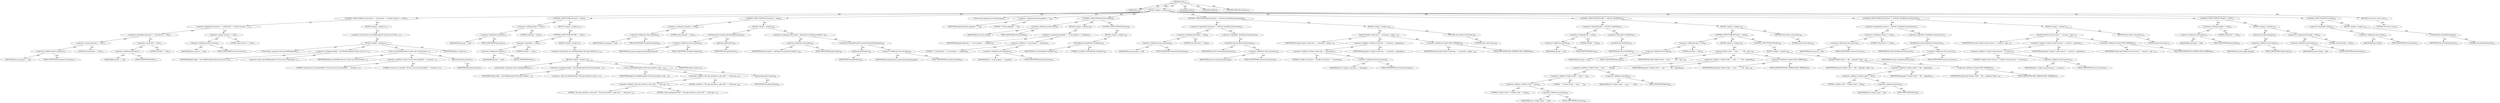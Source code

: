digraph "eval" {  
"111669149710" [label = <(METHOD,eval)<SUB>270</SUB>> ]
"115964117006" [label = <(PARAM,this)<SUB>270</SUB>> ]
"25769803799" [label = <(BLOCK,&lt;empty&gt;,&lt;empty&gt;)<SUB>270</SUB>> ]
"47244640264" [label = <(CONTROL_STRUCTURE,IF,if (classname == null &amp;&amp; file == null &amp;&amp; resource == null))<SUB>271</SUB>> ]
"30064771158" [label = <(&lt;operator&gt;.logicalAnd,classname == null &amp;&amp; file == null &amp;&amp; resource =...)<SUB>271</SUB>> ]
"30064771159" [label = <(&lt;operator&gt;.logicalAnd,classname == null &amp;&amp; file == null)<SUB>271</SUB>> ]
"30064771160" [label = <(&lt;operator&gt;.equals,classname == null)<SUB>271</SUB>> ]
"30064771161" [label = <(&lt;operator&gt;.fieldAccess,this.classname)<SUB>271</SUB>> ]
"68719476828" [label = <(IDENTIFIER,this,classname == null)> ]
"55834574874" [label = <(FIELD_IDENTIFIER,classname,classname)<SUB>271</SUB>> ]
"90194313230" [label = <(LITERAL,null,classname == null)<SUB>271</SUB>> ]
"30064771162" [label = <(&lt;operator&gt;.equals,file == null)<SUB>271</SUB>> ]
"30064771163" [label = <(&lt;operator&gt;.fieldAccess,this.file)<SUB>271</SUB>> ]
"68719476829" [label = <(IDENTIFIER,this,file == null)> ]
"55834574875" [label = <(FIELD_IDENTIFIER,file,file)<SUB>271</SUB>> ]
"90194313231" [label = <(LITERAL,null,file == null)<SUB>271</SUB>> ]
"30064771164" [label = <(&lt;operator&gt;.equals,resource == null)<SUB>271</SUB>> ]
"30064771165" [label = <(&lt;operator&gt;.fieldAccess,this.resource)<SUB>271</SUB>> ]
"68719476830" [label = <(IDENTIFIER,this,resource == null)> ]
"55834574876" [label = <(FIELD_IDENTIFIER,resource,resource)<SUB>271</SUB>> ]
"90194313232" [label = <(LITERAL,null,resource == null)<SUB>271</SUB>> ]
"25769803800" [label = <(BLOCK,&lt;empty&gt;,&lt;empty&gt;)<SUB>271</SUB>> ]
"30064771166" [label = <(&lt;operator&gt;.throw,throw new BuildException(&quot;At least one of (clas...)<SUB>272</SUB>> ]
"25769803801" [label = <(BLOCK,&lt;empty&gt;,&lt;empty&gt;)<SUB>272</SUB>> ]
"94489280514" [label = <(LOCAL,$obj1: org.apache.tools.ant.BuildException)<SUB>272</SUB>> ]
"30064771167" [label = <(&lt;operator&gt;.assignment,$obj1 = new BuildException(&quot;At least one of (cl...)<SUB>272</SUB>> ]
"68719476831" [label = <(IDENTIFIER,$obj1,$obj1 = new BuildException(&quot;At least one of (cl...)<SUB>272</SUB>> ]
"30064771168" [label = <(&lt;operator&gt;.alloc,new BuildException(&quot;At least one of (classname|...)<SUB>272</SUB>> ]
"30064771169" [label = <(&lt;init&gt;,new BuildException(&quot;At least one of (classname|...)<SUB>272</SUB>> ]
"68719476832" [label = <(IDENTIFIER,$obj1,new BuildException(&quot;At least one of (classname|...)<SUB>272</SUB>> ]
"30064771170" [label = <(&lt;operator&gt;.addition,&quot;At least one of (classname|file|&quot; + &quot;resource)...)<SUB>272</SUB>> ]
"90194313233" [label = <(LITERAL,&quot;At least one of (classname|file|&quot;,&quot;At least one of (classname|file|&quot; + &quot;resource)...)<SUB>272</SUB>> ]
"90194313234" [label = <(LITERAL,&quot;resource) is required&quot;,&quot;At least one of (classname|file|&quot; + &quot;resource)...)<SUB>273</SUB>> ]
"30064771171" [label = <(getLocation,getLocation())<SUB>273</SUB>> ]
"68719476763" [label = <(IDENTIFIER,this,getLocation())<SUB>273</SUB>> ]
"68719476833" [label = <(IDENTIFIER,$obj1,&lt;empty&gt;)<SUB>272</SUB>> ]
"47244640265" [label = <(CONTROL_STRUCTURE,IF,if (type != null))<SUB>276</SUB>> ]
"30064771172" [label = <(&lt;operator&gt;.notEquals,type != null)<SUB>276</SUB>> ]
"30064771173" [label = <(&lt;operator&gt;.fieldAccess,this.type)<SUB>276</SUB>> ]
"68719476834" [label = <(IDENTIFIER,this,type != null)> ]
"55834574877" [label = <(FIELD_IDENTIFIER,type,type)<SUB>276</SUB>> ]
"90194313235" [label = <(LITERAL,null,type != null)<SUB>276</SUB>> ]
"25769803802" [label = <(BLOCK,&lt;empty&gt;,&lt;empty&gt;)<SUB>276</SUB>> ]
"47244640266" [label = <(CONTROL_STRUCTURE,IF,if (file == null))<SUB>277</SUB>> ]
"30064771174" [label = <(&lt;operator&gt;.equals,file == null)<SUB>277</SUB>> ]
"30064771175" [label = <(&lt;operator&gt;.fieldAccess,this.file)<SUB>277</SUB>> ]
"68719476835" [label = <(IDENTIFIER,this,file == null)> ]
"55834574878" [label = <(FIELD_IDENTIFIER,file,file)<SUB>277</SUB>> ]
"90194313236" [label = <(LITERAL,null,file == null)<SUB>277</SUB>> ]
"25769803803" [label = <(BLOCK,&lt;empty&gt;,&lt;empty&gt;)<SUB>277</SUB>> ]
"30064771176" [label = <(&lt;operator&gt;.throw,throw new BuildException(&quot;The type attribute is...)<SUB>278</SUB>> ]
"25769803804" [label = <(BLOCK,&lt;empty&gt;,&lt;empty&gt;)<SUB>278</SUB>> ]
"94489280515" [label = <(LOCAL,$obj2: org.apache.tools.ant.BuildException)<SUB>278</SUB>> ]
"30064771177" [label = <(&lt;operator&gt;.assignment,$obj2 = new BuildException(&quot;The type attribute ...)<SUB>278</SUB>> ]
"68719476836" [label = <(IDENTIFIER,$obj2,$obj2 = new BuildException(&quot;The type attribute ...)<SUB>278</SUB>> ]
"30064771178" [label = <(&lt;operator&gt;.alloc,new BuildException(&quot;The type attribute is only ...)<SUB>278</SUB>> ]
"30064771179" [label = <(&lt;init&gt;,new BuildException(&quot;The type attribute is only ...)<SUB>278</SUB>> ]
"68719476837" [label = <(IDENTIFIER,$obj2,new BuildException(&quot;The type attribute is only ...)<SUB>278</SUB>> ]
"30064771180" [label = <(&lt;operator&gt;.addition,&quot;The type attribute is only valid &quot; + &quot;when spe...)<SUB>278</SUB>> ]
"30064771181" [label = <(&lt;operator&gt;.addition,&quot;The type attribute is only valid &quot; + &quot;when spe...)<SUB>278</SUB>> ]
"90194313237" [label = <(LITERAL,&quot;The type attribute is only valid &quot;,&quot;The type attribute is only valid &quot; + &quot;when spe...)<SUB>278</SUB>> ]
"90194313238" [label = <(LITERAL,&quot;when specifying the file &quot;,&quot;The type attribute is only valid &quot; + &quot;when spe...)<SUB>279</SUB>> ]
"90194313239" [label = <(LITERAL,&quot;attribute.&quot;,&quot;The type attribute is only valid &quot; + &quot;when spe...)<SUB>280</SUB>> ]
"30064771182" [label = <(getLocation,getLocation())<SUB>280</SUB>> ]
"68719476764" [label = <(IDENTIFIER,this,getLocation())<SUB>280</SUB>> ]
"68719476838" [label = <(IDENTIFIER,$obj2,&lt;empty&gt;)<SUB>278</SUB>> ]
"47244640267" [label = <(CONTROL_STRUCTURE,IF,if (classpath != null))<SUB>284</SUB>> ]
"30064771183" [label = <(&lt;operator&gt;.notEquals,classpath != null)<SUB>284</SUB>> ]
"30064771184" [label = <(&lt;operator&gt;.fieldAccess,this.classpath)<SUB>284</SUB>> ]
"68719476839" [label = <(IDENTIFIER,this,classpath != null)> ]
"55834574879" [label = <(FIELD_IDENTIFIER,classpath,classpath)<SUB>284</SUB>> ]
"90194313240" [label = <(LITERAL,null,classpath != null)<SUB>284</SUB>> ]
"25769803805" [label = <(BLOCK,&lt;empty&gt;,&lt;empty&gt;)<SUB>284</SUB>> ]
"30064771185" [label = <(setProject,this.classpath.setProject(getProject()))<SUB>285</SUB>> ]
"30064771186" [label = <(&lt;operator&gt;.fieldAccess,this.classpath)<SUB>285</SUB>> ]
"68719476840" [label = <(IDENTIFIER,this,this.classpath.setProject(getProject()))> ]
"55834574880" [label = <(FIELD_IDENTIFIER,classpath,classpath)<SUB>285</SUB>> ]
"30064771187" [label = <(getProject,getProject())<SUB>285</SUB>> ]
"68719476765" [label = <(IDENTIFIER,this,getProject())<SUB>285</SUB>> ]
"30064771188" [label = <(&lt;operator&gt;.assignment,this.loader = getProject().createClassLoader(cl...)<SUB>286</SUB>> ]
"30064771189" [label = <(&lt;operator&gt;.fieldAccess,this.loader)<SUB>286</SUB>> ]
"68719476766" [label = <(IDENTIFIER,this,this.loader = getProject().createClassLoader(cl...)<SUB>286</SUB>> ]
"55834574881" [label = <(FIELD_IDENTIFIER,loader,loader)<SUB>286</SUB>> ]
"30064771190" [label = <(createClassLoader,getProject().createClassLoader(classpath))<SUB>286</SUB>> ]
"30064771191" [label = <(getProject,getProject())<SUB>286</SUB>> ]
"68719476767" [label = <(IDENTIFIER,this,getProject())<SUB>286</SUB>> ]
"30064771192" [label = <(&lt;operator&gt;.fieldAccess,this.classpath)<SUB>286</SUB>> ]
"68719476841" [label = <(IDENTIFIER,this,getProject().createClassLoader(classpath))> ]
"55834574882" [label = <(FIELD_IDENTIFIER,classpath,classpath)<SUB>286</SUB>> ]
"94489280516" [label = <(LOCAL,String appendix: java.lang.String)<SUB>289</SUB>> ]
"30064771193" [label = <(&lt;operator&gt;.assignment,String appendix = &quot;&quot;)<SUB>289</SUB>> ]
"68719476842" [label = <(IDENTIFIER,appendix,String appendix = &quot;&quot;)<SUB>289</SUB>> ]
"90194313241" [label = <(LITERAL,&quot;&quot;,String appendix = &quot;&quot;)<SUB>289</SUB>> ]
"47244640268" [label = <(CONTROL_STRUCTURE,IF,if (this.isTask))<SUB>290</SUB>> ]
"30064771194" [label = <(&lt;operator&gt;.fieldAccess,this.isTask)<SUB>290</SUB>> ]
"68719476843" [label = <(IDENTIFIER,this,if (this.isTask))> ]
"55834574883" [label = <(FIELD_IDENTIFIER,isTask,isTask)<SUB>290</SUB>> ]
"25769803806" [label = <(BLOCK,&lt;empty&gt;,&lt;empty&gt;)<SUB>290</SUB>> ]
"30064771195" [label = <(&lt;operator&gt;.assignment,appendix = &quot; to set property &quot; + property)<SUB>291</SUB>> ]
"68719476844" [label = <(IDENTIFIER,appendix,appendix = &quot; to set property &quot; + property)<SUB>291</SUB>> ]
"30064771196" [label = <(&lt;operator&gt;.addition,&quot; to set property &quot; + property)<SUB>291</SUB>> ]
"90194313242" [label = <(LITERAL,&quot; to set property &quot;,&quot; to set property &quot; + property)<SUB>291</SUB>> ]
"30064771197" [label = <(&lt;operator&gt;.fieldAccess,this.property)<SUB>291</SUB>> ]
"68719476845" [label = <(IDENTIFIER,this,&quot; to set property &quot; + property)> ]
"55834574884" [label = <(FIELD_IDENTIFIER,property,property)<SUB>291</SUB>> ]
"47244640269" [label = <(CONTROL_STRUCTURE,ELSE,else)<SUB>292</SUB>> ]
"25769803807" [label = <(BLOCK,&lt;empty&gt;,&lt;empty&gt;)<SUB>292</SUB>> ]
"30064771198" [label = <(setTaskName,setTaskName(&quot;available&quot;))<SUB>293</SUB>> ]
"68719476768" [label = <(IDENTIFIER,this,setTaskName(&quot;available&quot;))<SUB>293</SUB>> ]
"90194313243" [label = <(LITERAL,&quot;available&quot;,setTaskName(&quot;available&quot;))<SUB>293</SUB>> ]
"47244640270" [label = <(CONTROL_STRUCTURE,IF,if ((classname != null) &amp;&amp; !checkClass(classname)))<SUB>296</SUB>> ]
"30064771199" [label = <(&lt;operator&gt;.logicalAnd,(classname != null) &amp;&amp; !checkClass(classname))<SUB>296</SUB>> ]
"30064771200" [label = <(&lt;operator&gt;.notEquals,classname != null)<SUB>296</SUB>> ]
"30064771201" [label = <(&lt;operator&gt;.fieldAccess,this.classname)<SUB>296</SUB>> ]
"68719476846" [label = <(IDENTIFIER,this,classname != null)> ]
"55834574885" [label = <(FIELD_IDENTIFIER,classname,classname)<SUB>296</SUB>> ]
"90194313244" [label = <(LITERAL,null,classname != null)<SUB>296</SUB>> ]
"30064771202" [label = <(&lt;operator&gt;.logicalNot,!checkClass(classname))<SUB>296</SUB>> ]
"30064771203" [label = <(checkClass,this.checkClass(classname))<SUB>296</SUB>> ]
"68719476769" [label = <(IDENTIFIER,this,this.checkClass(classname))<SUB>296</SUB>> ]
"30064771204" [label = <(&lt;operator&gt;.fieldAccess,this.classname)<SUB>296</SUB>> ]
"68719476847" [label = <(IDENTIFIER,this,this.checkClass(classname))> ]
"55834574886" [label = <(FIELD_IDENTIFIER,classname,classname)<SUB>296</SUB>> ]
"25769803808" [label = <(BLOCK,&lt;empty&gt;,&lt;empty&gt;)<SUB>296</SUB>> ]
"30064771205" [label = <(log,log(&quot;Unable to load class &quot; + classname + appen...)<SUB>297</SUB>> ]
"68719476770" [label = <(IDENTIFIER,this,log(&quot;Unable to load class &quot; + classname + appen...)<SUB>297</SUB>> ]
"30064771206" [label = <(&lt;operator&gt;.addition,&quot;Unable to load class &quot; + classname + appendix)<SUB>297</SUB>> ]
"30064771207" [label = <(&lt;operator&gt;.addition,&quot;Unable to load class &quot; + classname)<SUB>297</SUB>> ]
"90194313245" [label = <(LITERAL,&quot;Unable to load class &quot;,&quot;Unable to load class &quot; + classname)<SUB>297</SUB>> ]
"30064771208" [label = <(&lt;operator&gt;.fieldAccess,this.classname)<SUB>297</SUB>> ]
"68719476848" [label = <(IDENTIFIER,this,&quot;Unable to load class &quot; + classname)> ]
"55834574887" [label = <(FIELD_IDENTIFIER,classname,classname)<SUB>297</SUB>> ]
"68719476849" [label = <(IDENTIFIER,appendix,&quot;Unable to load class &quot; + classname + appendix)<SUB>297</SUB>> ]
"30064771209" [label = <(&lt;operator&gt;.fieldAccess,Project.MSG_VERBOSE)<SUB>298</SUB>> ]
"68719476850" [label = <(IDENTIFIER,Project,log(&quot;Unable to load class &quot; + classname + appen...)<SUB>298</SUB>> ]
"55834574888" [label = <(FIELD_IDENTIFIER,MSG_VERBOSE,MSG_VERBOSE)<SUB>298</SUB>> ]
"146028888066" [label = <(RETURN,return false;,return false;)<SUB>299</SUB>> ]
"90194313246" [label = <(LITERAL,false,return false;)<SUB>299</SUB>> ]
"47244640271" [label = <(CONTROL_STRUCTURE,IF,if ((file != null) &amp;&amp; !checkFile()))<SUB>302</SUB>> ]
"30064771210" [label = <(&lt;operator&gt;.logicalAnd,(file != null) &amp;&amp; !checkFile())<SUB>302</SUB>> ]
"30064771211" [label = <(&lt;operator&gt;.notEquals,file != null)<SUB>302</SUB>> ]
"30064771212" [label = <(&lt;operator&gt;.fieldAccess,this.file)<SUB>302</SUB>> ]
"68719476851" [label = <(IDENTIFIER,this,file != null)> ]
"55834574889" [label = <(FIELD_IDENTIFIER,file,file)<SUB>302</SUB>> ]
"90194313247" [label = <(LITERAL,null,file != null)<SUB>302</SUB>> ]
"30064771213" [label = <(&lt;operator&gt;.logicalNot,!checkFile())<SUB>302</SUB>> ]
"30064771214" [label = <(checkFile,this.checkFile())<SUB>302</SUB>> ]
"68719476771" [label = <(IDENTIFIER,this,this.checkFile())<SUB>302</SUB>> ]
"25769803809" [label = <(BLOCK,&lt;empty&gt;,&lt;empty&gt;)<SUB>302</SUB>> ]
"47244640272" [label = <(CONTROL_STRUCTURE,IF,if (type != null))<SUB>303</SUB>> ]
"30064771215" [label = <(&lt;operator&gt;.notEquals,type != null)<SUB>303</SUB>> ]
"30064771216" [label = <(&lt;operator&gt;.fieldAccess,this.type)<SUB>303</SUB>> ]
"68719476852" [label = <(IDENTIFIER,this,type != null)> ]
"55834574890" [label = <(FIELD_IDENTIFIER,type,type)<SUB>303</SUB>> ]
"90194313248" [label = <(LITERAL,null,type != null)<SUB>303</SUB>> ]
"25769803810" [label = <(BLOCK,&lt;empty&gt;,&lt;empty&gt;)<SUB>303</SUB>> ]
"30064771217" [label = <(log,log(&quot;Unable to find &quot; + type + &quot; &quot; + file + app...)<SUB>304</SUB>> ]
"68719476772" [label = <(IDENTIFIER,this,log(&quot;Unable to find &quot; + type + &quot; &quot; + file + app...)<SUB>304</SUB>> ]
"30064771218" [label = <(&lt;operator&gt;.addition,&quot;Unable to find &quot; + type + &quot; &quot; + file + appendix)<SUB>304</SUB>> ]
"30064771219" [label = <(&lt;operator&gt;.addition,&quot;Unable to find &quot; + type + &quot; &quot; + file)<SUB>304</SUB>> ]
"30064771220" [label = <(&lt;operator&gt;.addition,&quot;Unable to find &quot; + type + &quot; &quot;)<SUB>304</SUB>> ]
"30064771221" [label = <(&lt;operator&gt;.addition,&quot;Unable to find &quot; + type)<SUB>304</SUB>> ]
"90194313249" [label = <(LITERAL,&quot;Unable to find &quot;,&quot;Unable to find &quot; + type)<SUB>304</SUB>> ]
"30064771222" [label = <(&lt;operator&gt;.fieldAccess,this.type)<SUB>304</SUB>> ]
"68719476853" [label = <(IDENTIFIER,this,&quot;Unable to find &quot; + type)> ]
"55834574891" [label = <(FIELD_IDENTIFIER,type,type)<SUB>304</SUB>> ]
"90194313250" [label = <(LITERAL,&quot; &quot;,&quot;Unable to find &quot; + type + &quot; &quot;)<SUB>304</SUB>> ]
"30064771223" [label = <(&lt;operator&gt;.fieldAccess,this.file)<SUB>304</SUB>> ]
"68719476854" [label = <(IDENTIFIER,this,&quot;Unable to find &quot; + type + &quot; &quot; + file)> ]
"55834574892" [label = <(FIELD_IDENTIFIER,file,file)<SUB>304</SUB>> ]
"68719476855" [label = <(IDENTIFIER,appendix,&quot;Unable to find &quot; + type + &quot; &quot; + file + appendix)<SUB>304</SUB>> ]
"30064771224" [label = <(&lt;operator&gt;.fieldAccess,Project.MSG_VERBOSE)<SUB>305</SUB>> ]
"68719476856" [label = <(IDENTIFIER,Project,log(&quot;Unable to find &quot; + type + &quot; &quot; + file + app...)<SUB>305</SUB>> ]
"55834574893" [label = <(FIELD_IDENTIFIER,MSG_VERBOSE,MSG_VERBOSE)<SUB>305</SUB>> ]
"47244640273" [label = <(CONTROL_STRUCTURE,ELSE,else)<SUB>306</SUB>> ]
"25769803811" [label = <(BLOCK,&lt;empty&gt;,&lt;empty&gt;)<SUB>306</SUB>> ]
"30064771225" [label = <(log,log(&quot;Unable to find &quot; + file + appendix, Projec...)<SUB>307</SUB>> ]
"68719476773" [label = <(IDENTIFIER,this,log(&quot;Unable to find &quot; + file + appendix, Projec...)<SUB>307</SUB>> ]
"30064771226" [label = <(&lt;operator&gt;.addition,&quot;Unable to find &quot; + file + appendix)<SUB>307</SUB>> ]
"30064771227" [label = <(&lt;operator&gt;.addition,&quot;Unable to find &quot; + file)<SUB>307</SUB>> ]
"90194313251" [label = <(LITERAL,&quot;Unable to find &quot;,&quot;Unable to find &quot; + file)<SUB>307</SUB>> ]
"30064771228" [label = <(&lt;operator&gt;.fieldAccess,this.file)<SUB>307</SUB>> ]
"68719476857" [label = <(IDENTIFIER,this,&quot;Unable to find &quot; + file)> ]
"55834574894" [label = <(FIELD_IDENTIFIER,file,file)<SUB>307</SUB>> ]
"68719476858" [label = <(IDENTIFIER,appendix,&quot;Unable to find &quot; + file + appendix)<SUB>307</SUB>> ]
"30064771229" [label = <(&lt;operator&gt;.fieldAccess,Project.MSG_VERBOSE)<SUB>307</SUB>> ]
"68719476859" [label = <(IDENTIFIER,Project,log(&quot;Unable to find &quot; + file + appendix, Projec...)<SUB>307</SUB>> ]
"55834574895" [label = <(FIELD_IDENTIFIER,MSG_VERBOSE,MSG_VERBOSE)<SUB>307</SUB>> ]
"146028888067" [label = <(RETURN,return false;,return false;)<SUB>309</SUB>> ]
"90194313252" [label = <(LITERAL,false,return false;)<SUB>309</SUB>> ]
"47244640274" [label = <(CONTROL_STRUCTURE,IF,if ((resource != null) &amp;&amp; !checkResource(resource)))<SUB>312</SUB>> ]
"30064771230" [label = <(&lt;operator&gt;.logicalAnd,(resource != null) &amp;&amp; !checkResource(resource))<SUB>312</SUB>> ]
"30064771231" [label = <(&lt;operator&gt;.notEquals,resource != null)<SUB>312</SUB>> ]
"30064771232" [label = <(&lt;operator&gt;.fieldAccess,this.resource)<SUB>312</SUB>> ]
"68719476860" [label = <(IDENTIFIER,this,resource != null)> ]
"55834574896" [label = <(FIELD_IDENTIFIER,resource,resource)<SUB>312</SUB>> ]
"90194313253" [label = <(LITERAL,null,resource != null)<SUB>312</SUB>> ]
"30064771233" [label = <(&lt;operator&gt;.logicalNot,!checkResource(resource))<SUB>312</SUB>> ]
"30064771234" [label = <(checkResource,this.checkResource(resource))<SUB>312</SUB>> ]
"68719476774" [label = <(IDENTIFIER,this,this.checkResource(resource))<SUB>312</SUB>> ]
"30064771235" [label = <(&lt;operator&gt;.fieldAccess,this.resource)<SUB>312</SUB>> ]
"68719476861" [label = <(IDENTIFIER,this,this.checkResource(resource))> ]
"55834574897" [label = <(FIELD_IDENTIFIER,resource,resource)<SUB>312</SUB>> ]
"25769803812" [label = <(BLOCK,&lt;empty&gt;,&lt;empty&gt;)<SUB>312</SUB>> ]
"30064771236" [label = <(log,log(&quot;Unable to load resource &quot; + resource + app...)<SUB>313</SUB>> ]
"68719476775" [label = <(IDENTIFIER,this,log(&quot;Unable to load resource &quot; + resource + app...)<SUB>313</SUB>> ]
"30064771237" [label = <(&lt;operator&gt;.addition,&quot;Unable to load resource &quot; + resource + appendix)<SUB>313</SUB>> ]
"30064771238" [label = <(&lt;operator&gt;.addition,&quot;Unable to load resource &quot; + resource)<SUB>313</SUB>> ]
"90194313254" [label = <(LITERAL,&quot;Unable to load resource &quot;,&quot;Unable to load resource &quot; + resource)<SUB>313</SUB>> ]
"30064771239" [label = <(&lt;operator&gt;.fieldAccess,this.resource)<SUB>313</SUB>> ]
"68719476862" [label = <(IDENTIFIER,this,&quot;Unable to load resource &quot; + resource)> ]
"55834574898" [label = <(FIELD_IDENTIFIER,resource,resource)<SUB>313</SUB>> ]
"68719476863" [label = <(IDENTIFIER,appendix,&quot;Unable to load resource &quot; + resource + appendix)<SUB>313</SUB>> ]
"30064771240" [label = <(&lt;operator&gt;.fieldAccess,Project.MSG_VERBOSE)<SUB>314</SUB>> ]
"68719476864" [label = <(IDENTIFIER,Project,log(&quot;Unable to load resource &quot; + resource + app...)<SUB>314</SUB>> ]
"55834574899" [label = <(FIELD_IDENTIFIER,MSG_VERBOSE,MSG_VERBOSE)<SUB>314</SUB>> ]
"146028888068" [label = <(RETURN,return false;,return false;)<SUB>315</SUB>> ]
"90194313255" [label = <(LITERAL,false,return false;)<SUB>315</SUB>> ]
"47244640275" [label = <(CONTROL_STRUCTURE,IF,if (loader != null))<SUB>318</SUB>> ]
"30064771241" [label = <(&lt;operator&gt;.notEquals,loader != null)<SUB>318</SUB>> ]
"30064771242" [label = <(&lt;operator&gt;.fieldAccess,this.loader)<SUB>318</SUB>> ]
"68719476865" [label = <(IDENTIFIER,this,loader != null)> ]
"55834574900" [label = <(FIELD_IDENTIFIER,loader,loader)<SUB>318</SUB>> ]
"90194313256" [label = <(LITERAL,null,loader != null)<SUB>318</SUB>> ]
"25769803813" [label = <(BLOCK,&lt;empty&gt;,&lt;empty&gt;)<SUB>318</SUB>> ]
"30064771243" [label = <(cleanup,this.loader.cleanup())<SUB>319</SUB>> ]
"30064771244" [label = <(&lt;operator&gt;.fieldAccess,this.loader)<SUB>319</SUB>> ]
"68719476866" [label = <(IDENTIFIER,this,this.loader.cleanup())> ]
"55834574901" [label = <(FIELD_IDENTIFIER,loader,loader)<SUB>319</SUB>> ]
"30064771245" [label = <(&lt;operator&gt;.assignment,this.loader = null)<SUB>320</SUB>> ]
"30064771246" [label = <(&lt;operator&gt;.fieldAccess,this.loader)<SUB>320</SUB>> ]
"68719476867" [label = <(IDENTIFIER,this,this.loader = null)> ]
"55834574902" [label = <(FIELD_IDENTIFIER,loader,loader)<SUB>320</SUB>> ]
"90194313257" [label = <(LITERAL,null,this.loader = null)<SUB>320</SUB>> ]
"47244640276" [label = <(CONTROL_STRUCTURE,IF,if (!isTask))<SUB>323</SUB>> ]
"30064771247" [label = <(&lt;operator&gt;.logicalNot,!isTask)<SUB>323</SUB>> ]
"30064771248" [label = <(&lt;operator&gt;.fieldAccess,this.isTask)<SUB>323</SUB>> ]
"68719476868" [label = <(IDENTIFIER,this,!isTask)> ]
"55834574903" [label = <(FIELD_IDENTIFIER,isTask,isTask)<SUB>323</SUB>> ]
"25769803814" [label = <(BLOCK,&lt;empty&gt;,&lt;empty&gt;)<SUB>323</SUB>> ]
"30064771249" [label = <(setTaskName,setTaskName(null))<SUB>324</SUB>> ]
"68719476776" [label = <(IDENTIFIER,this,setTaskName(null))<SUB>324</SUB>> ]
"90194313258" [label = <(LITERAL,null,setTaskName(null))<SUB>324</SUB>> ]
"146028888069" [label = <(RETURN,return true;,return true;)<SUB>327</SUB>> ]
"90194313259" [label = <(LITERAL,true,return true;)<SUB>327</SUB>> ]
"133143986215" [label = <(MODIFIER,PUBLIC)> ]
"133143986216" [label = <(MODIFIER,VIRTUAL)> ]
"128849018894" [label = <(METHOD_RETURN,boolean)<SUB>270</SUB>> ]
  "111669149710" -> "115964117006"  [ label = "AST: "] 
  "111669149710" -> "25769803799"  [ label = "AST: "] 
  "111669149710" -> "133143986215"  [ label = "AST: "] 
  "111669149710" -> "133143986216"  [ label = "AST: "] 
  "111669149710" -> "128849018894"  [ label = "AST: "] 
  "25769803799" -> "47244640264"  [ label = "AST: "] 
  "25769803799" -> "47244640265"  [ label = "AST: "] 
  "25769803799" -> "47244640267"  [ label = "AST: "] 
  "25769803799" -> "94489280516"  [ label = "AST: "] 
  "25769803799" -> "30064771193"  [ label = "AST: "] 
  "25769803799" -> "47244640268"  [ label = "AST: "] 
  "25769803799" -> "47244640270"  [ label = "AST: "] 
  "25769803799" -> "47244640271"  [ label = "AST: "] 
  "25769803799" -> "47244640274"  [ label = "AST: "] 
  "25769803799" -> "47244640275"  [ label = "AST: "] 
  "25769803799" -> "47244640276"  [ label = "AST: "] 
  "25769803799" -> "146028888069"  [ label = "AST: "] 
  "47244640264" -> "30064771158"  [ label = "AST: "] 
  "47244640264" -> "25769803800"  [ label = "AST: "] 
  "30064771158" -> "30064771159"  [ label = "AST: "] 
  "30064771158" -> "30064771164"  [ label = "AST: "] 
  "30064771159" -> "30064771160"  [ label = "AST: "] 
  "30064771159" -> "30064771162"  [ label = "AST: "] 
  "30064771160" -> "30064771161"  [ label = "AST: "] 
  "30064771160" -> "90194313230"  [ label = "AST: "] 
  "30064771161" -> "68719476828"  [ label = "AST: "] 
  "30064771161" -> "55834574874"  [ label = "AST: "] 
  "30064771162" -> "30064771163"  [ label = "AST: "] 
  "30064771162" -> "90194313231"  [ label = "AST: "] 
  "30064771163" -> "68719476829"  [ label = "AST: "] 
  "30064771163" -> "55834574875"  [ label = "AST: "] 
  "30064771164" -> "30064771165"  [ label = "AST: "] 
  "30064771164" -> "90194313232"  [ label = "AST: "] 
  "30064771165" -> "68719476830"  [ label = "AST: "] 
  "30064771165" -> "55834574876"  [ label = "AST: "] 
  "25769803800" -> "30064771166"  [ label = "AST: "] 
  "30064771166" -> "25769803801"  [ label = "AST: "] 
  "25769803801" -> "94489280514"  [ label = "AST: "] 
  "25769803801" -> "30064771167"  [ label = "AST: "] 
  "25769803801" -> "30064771169"  [ label = "AST: "] 
  "25769803801" -> "68719476833"  [ label = "AST: "] 
  "30064771167" -> "68719476831"  [ label = "AST: "] 
  "30064771167" -> "30064771168"  [ label = "AST: "] 
  "30064771169" -> "68719476832"  [ label = "AST: "] 
  "30064771169" -> "30064771170"  [ label = "AST: "] 
  "30064771169" -> "30064771171"  [ label = "AST: "] 
  "30064771170" -> "90194313233"  [ label = "AST: "] 
  "30064771170" -> "90194313234"  [ label = "AST: "] 
  "30064771171" -> "68719476763"  [ label = "AST: "] 
  "47244640265" -> "30064771172"  [ label = "AST: "] 
  "47244640265" -> "25769803802"  [ label = "AST: "] 
  "30064771172" -> "30064771173"  [ label = "AST: "] 
  "30064771172" -> "90194313235"  [ label = "AST: "] 
  "30064771173" -> "68719476834"  [ label = "AST: "] 
  "30064771173" -> "55834574877"  [ label = "AST: "] 
  "25769803802" -> "47244640266"  [ label = "AST: "] 
  "47244640266" -> "30064771174"  [ label = "AST: "] 
  "47244640266" -> "25769803803"  [ label = "AST: "] 
  "30064771174" -> "30064771175"  [ label = "AST: "] 
  "30064771174" -> "90194313236"  [ label = "AST: "] 
  "30064771175" -> "68719476835"  [ label = "AST: "] 
  "30064771175" -> "55834574878"  [ label = "AST: "] 
  "25769803803" -> "30064771176"  [ label = "AST: "] 
  "30064771176" -> "25769803804"  [ label = "AST: "] 
  "25769803804" -> "94489280515"  [ label = "AST: "] 
  "25769803804" -> "30064771177"  [ label = "AST: "] 
  "25769803804" -> "30064771179"  [ label = "AST: "] 
  "25769803804" -> "68719476838"  [ label = "AST: "] 
  "30064771177" -> "68719476836"  [ label = "AST: "] 
  "30064771177" -> "30064771178"  [ label = "AST: "] 
  "30064771179" -> "68719476837"  [ label = "AST: "] 
  "30064771179" -> "30064771180"  [ label = "AST: "] 
  "30064771179" -> "30064771182"  [ label = "AST: "] 
  "30064771180" -> "30064771181"  [ label = "AST: "] 
  "30064771180" -> "90194313239"  [ label = "AST: "] 
  "30064771181" -> "90194313237"  [ label = "AST: "] 
  "30064771181" -> "90194313238"  [ label = "AST: "] 
  "30064771182" -> "68719476764"  [ label = "AST: "] 
  "47244640267" -> "30064771183"  [ label = "AST: "] 
  "47244640267" -> "25769803805"  [ label = "AST: "] 
  "30064771183" -> "30064771184"  [ label = "AST: "] 
  "30064771183" -> "90194313240"  [ label = "AST: "] 
  "30064771184" -> "68719476839"  [ label = "AST: "] 
  "30064771184" -> "55834574879"  [ label = "AST: "] 
  "25769803805" -> "30064771185"  [ label = "AST: "] 
  "25769803805" -> "30064771188"  [ label = "AST: "] 
  "30064771185" -> "30064771186"  [ label = "AST: "] 
  "30064771185" -> "30064771187"  [ label = "AST: "] 
  "30064771186" -> "68719476840"  [ label = "AST: "] 
  "30064771186" -> "55834574880"  [ label = "AST: "] 
  "30064771187" -> "68719476765"  [ label = "AST: "] 
  "30064771188" -> "30064771189"  [ label = "AST: "] 
  "30064771188" -> "30064771190"  [ label = "AST: "] 
  "30064771189" -> "68719476766"  [ label = "AST: "] 
  "30064771189" -> "55834574881"  [ label = "AST: "] 
  "30064771190" -> "30064771191"  [ label = "AST: "] 
  "30064771190" -> "30064771192"  [ label = "AST: "] 
  "30064771191" -> "68719476767"  [ label = "AST: "] 
  "30064771192" -> "68719476841"  [ label = "AST: "] 
  "30064771192" -> "55834574882"  [ label = "AST: "] 
  "30064771193" -> "68719476842"  [ label = "AST: "] 
  "30064771193" -> "90194313241"  [ label = "AST: "] 
  "47244640268" -> "30064771194"  [ label = "AST: "] 
  "47244640268" -> "25769803806"  [ label = "AST: "] 
  "47244640268" -> "47244640269"  [ label = "AST: "] 
  "30064771194" -> "68719476843"  [ label = "AST: "] 
  "30064771194" -> "55834574883"  [ label = "AST: "] 
  "25769803806" -> "30064771195"  [ label = "AST: "] 
  "30064771195" -> "68719476844"  [ label = "AST: "] 
  "30064771195" -> "30064771196"  [ label = "AST: "] 
  "30064771196" -> "90194313242"  [ label = "AST: "] 
  "30064771196" -> "30064771197"  [ label = "AST: "] 
  "30064771197" -> "68719476845"  [ label = "AST: "] 
  "30064771197" -> "55834574884"  [ label = "AST: "] 
  "47244640269" -> "25769803807"  [ label = "AST: "] 
  "25769803807" -> "30064771198"  [ label = "AST: "] 
  "30064771198" -> "68719476768"  [ label = "AST: "] 
  "30064771198" -> "90194313243"  [ label = "AST: "] 
  "47244640270" -> "30064771199"  [ label = "AST: "] 
  "47244640270" -> "25769803808"  [ label = "AST: "] 
  "30064771199" -> "30064771200"  [ label = "AST: "] 
  "30064771199" -> "30064771202"  [ label = "AST: "] 
  "30064771200" -> "30064771201"  [ label = "AST: "] 
  "30064771200" -> "90194313244"  [ label = "AST: "] 
  "30064771201" -> "68719476846"  [ label = "AST: "] 
  "30064771201" -> "55834574885"  [ label = "AST: "] 
  "30064771202" -> "30064771203"  [ label = "AST: "] 
  "30064771203" -> "68719476769"  [ label = "AST: "] 
  "30064771203" -> "30064771204"  [ label = "AST: "] 
  "30064771204" -> "68719476847"  [ label = "AST: "] 
  "30064771204" -> "55834574886"  [ label = "AST: "] 
  "25769803808" -> "30064771205"  [ label = "AST: "] 
  "25769803808" -> "146028888066"  [ label = "AST: "] 
  "30064771205" -> "68719476770"  [ label = "AST: "] 
  "30064771205" -> "30064771206"  [ label = "AST: "] 
  "30064771205" -> "30064771209"  [ label = "AST: "] 
  "30064771206" -> "30064771207"  [ label = "AST: "] 
  "30064771206" -> "68719476849"  [ label = "AST: "] 
  "30064771207" -> "90194313245"  [ label = "AST: "] 
  "30064771207" -> "30064771208"  [ label = "AST: "] 
  "30064771208" -> "68719476848"  [ label = "AST: "] 
  "30064771208" -> "55834574887"  [ label = "AST: "] 
  "30064771209" -> "68719476850"  [ label = "AST: "] 
  "30064771209" -> "55834574888"  [ label = "AST: "] 
  "146028888066" -> "90194313246"  [ label = "AST: "] 
  "47244640271" -> "30064771210"  [ label = "AST: "] 
  "47244640271" -> "25769803809"  [ label = "AST: "] 
  "30064771210" -> "30064771211"  [ label = "AST: "] 
  "30064771210" -> "30064771213"  [ label = "AST: "] 
  "30064771211" -> "30064771212"  [ label = "AST: "] 
  "30064771211" -> "90194313247"  [ label = "AST: "] 
  "30064771212" -> "68719476851"  [ label = "AST: "] 
  "30064771212" -> "55834574889"  [ label = "AST: "] 
  "30064771213" -> "30064771214"  [ label = "AST: "] 
  "30064771214" -> "68719476771"  [ label = "AST: "] 
  "25769803809" -> "47244640272"  [ label = "AST: "] 
  "25769803809" -> "146028888067"  [ label = "AST: "] 
  "47244640272" -> "30064771215"  [ label = "AST: "] 
  "47244640272" -> "25769803810"  [ label = "AST: "] 
  "47244640272" -> "47244640273"  [ label = "AST: "] 
  "30064771215" -> "30064771216"  [ label = "AST: "] 
  "30064771215" -> "90194313248"  [ label = "AST: "] 
  "30064771216" -> "68719476852"  [ label = "AST: "] 
  "30064771216" -> "55834574890"  [ label = "AST: "] 
  "25769803810" -> "30064771217"  [ label = "AST: "] 
  "30064771217" -> "68719476772"  [ label = "AST: "] 
  "30064771217" -> "30064771218"  [ label = "AST: "] 
  "30064771217" -> "30064771224"  [ label = "AST: "] 
  "30064771218" -> "30064771219"  [ label = "AST: "] 
  "30064771218" -> "68719476855"  [ label = "AST: "] 
  "30064771219" -> "30064771220"  [ label = "AST: "] 
  "30064771219" -> "30064771223"  [ label = "AST: "] 
  "30064771220" -> "30064771221"  [ label = "AST: "] 
  "30064771220" -> "90194313250"  [ label = "AST: "] 
  "30064771221" -> "90194313249"  [ label = "AST: "] 
  "30064771221" -> "30064771222"  [ label = "AST: "] 
  "30064771222" -> "68719476853"  [ label = "AST: "] 
  "30064771222" -> "55834574891"  [ label = "AST: "] 
  "30064771223" -> "68719476854"  [ label = "AST: "] 
  "30064771223" -> "55834574892"  [ label = "AST: "] 
  "30064771224" -> "68719476856"  [ label = "AST: "] 
  "30064771224" -> "55834574893"  [ label = "AST: "] 
  "47244640273" -> "25769803811"  [ label = "AST: "] 
  "25769803811" -> "30064771225"  [ label = "AST: "] 
  "30064771225" -> "68719476773"  [ label = "AST: "] 
  "30064771225" -> "30064771226"  [ label = "AST: "] 
  "30064771225" -> "30064771229"  [ label = "AST: "] 
  "30064771226" -> "30064771227"  [ label = "AST: "] 
  "30064771226" -> "68719476858"  [ label = "AST: "] 
  "30064771227" -> "90194313251"  [ label = "AST: "] 
  "30064771227" -> "30064771228"  [ label = "AST: "] 
  "30064771228" -> "68719476857"  [ label = "AST: "] 
  "30064771228" -> "55834574894"  [ label = "AST: "] 
  "30064771229" -> "68719476859"  [ label = "AST: "] 
  "30064771229" -> "55834574895"  [ label = "AST: "] 
  "146028888067" -> "90194313252"  [ label = "AST: "] 
  "47244640274" -> "30064771230"  [ label = "AST: "] 
  "47244640274" -> "25769803812"  [ label = "AST: "] 
  "30064771230" -> "30064771231"  [ label = "AST: "] 
  "30064771230" -> "30064771233"  [ label = "AST: "] 
  "30064771231" -> "30064771232"  [ label = "AST: "] 
  "30064771231" -> "90194313253"  [ label = "AST: "] 
  "30064771232" -> "68719476860"  [ label = "AST: "] 
  "30064771232" -> "55834574896"  [ label = "AST: "] 
  "30064771233" -> "30064771234"  [ label = "AST: "] 
  "30064771234" -> "68719476774"  [ label = "AST: "] 
  "30064771234" -> "30064771235"  [ label = "AST: "] 
  "30064771235" -> "68719476861"  [ label = "AST: "] 
  "30064771235" -> "55834574897"  [ label = "AST: "] 
  "25769803812" -> "30064771236"  [ label = "AST: "] 
  "25769803812" -> "146028888068"  [ label = "AST: "] 
  "30064771236" -> "68719476775"  [ label = "AST: "] 
  "30064771236" -> "30064771237"  [ label = "AST: "] 
  "30064771236" -> "30064771240"  [ label = "AST: "] 
  "30064771237" -> "30064771238"  [ label = "AST: "] 
  "30064771237" -> "68719476863"  [ label = "AST: "] 
  "30064771238" -> "90194313254"  [ label = "AST: "] 
  "30064771238" -> "30064771239"  [ label = "AST: "] 
  "30064771239" -> "68719476862"  [ label = "AST: "] 
  "30064771239" -> "55834574898"  [ label = "AST: "] 
  "30064771240" -> "68719476864"  [ label = "AST: "] 
  "30064771240" -> "55834574899"  [ label = "AST: "] 
  "146028888068" -> "90194313255"  [ label = "AST: "] 
  "47244640275" -> "30064771241"  [ label = "AST: "] 
  "47244640275" -> "25769803813"  [ label = "AST: "] 
  "30064771241" -> "30064771242"  [ label = "AST: "] 
  "30064771241" -> "90194313256"  [ label = "AST: "] 
  "30064771242" -> "68719476865"  [ label = "AST: "] 
  "30064771242" -> "55834574900"  [ label = "AST: "] 
  "25769803813" -> "30064771243"  [ label = "AST: "] 
  "25769803813" -> "30064771245"  [ label = "AST: "] 
  "30064771243" -> "30064771244"  [ label = "AST: "] 
  "30064771244" -> "68719476866"  [ label = "AST: "] 
  "30064771244" -> "55834574901"  [ label = "AST: "] 
  "30064771245" -> "30064771246"  [ label = "AST: "] 
  "30064771245" -> "90194313257"  [ label = "AST: "] 
  "30064771246" -> "68719476867"  [ label = "AST: "] 
  "30064771246" -> "55834574902"  [ label = "AST: "] 
  "47244640276" -> "30064771247"  [ label = "AST: "] 
  "47244640276" -> "25769803814"  [ label = "AST: "] 
  "30064771247" -> "30064771248"  [ label = "AST: "] 
  "30064771248" -> "68719476868"  [ label = "AST: "] 
  "30064771248" -> "55834574903"  [ label = "AST: "] 
  "25769803814" -> "30064771249"  [ label = "AST: "] 
  "30064771249" -> "68719476776"  [ label = "AST: "] 
  "30064771249" -> "90194313258"  [ label = "AST: "] 
  "146028888069" -> "90194313259"  [ label = "AST: "] 
  "111669149710" -> "115964117006"  [ label = "DDG: "] 
}
